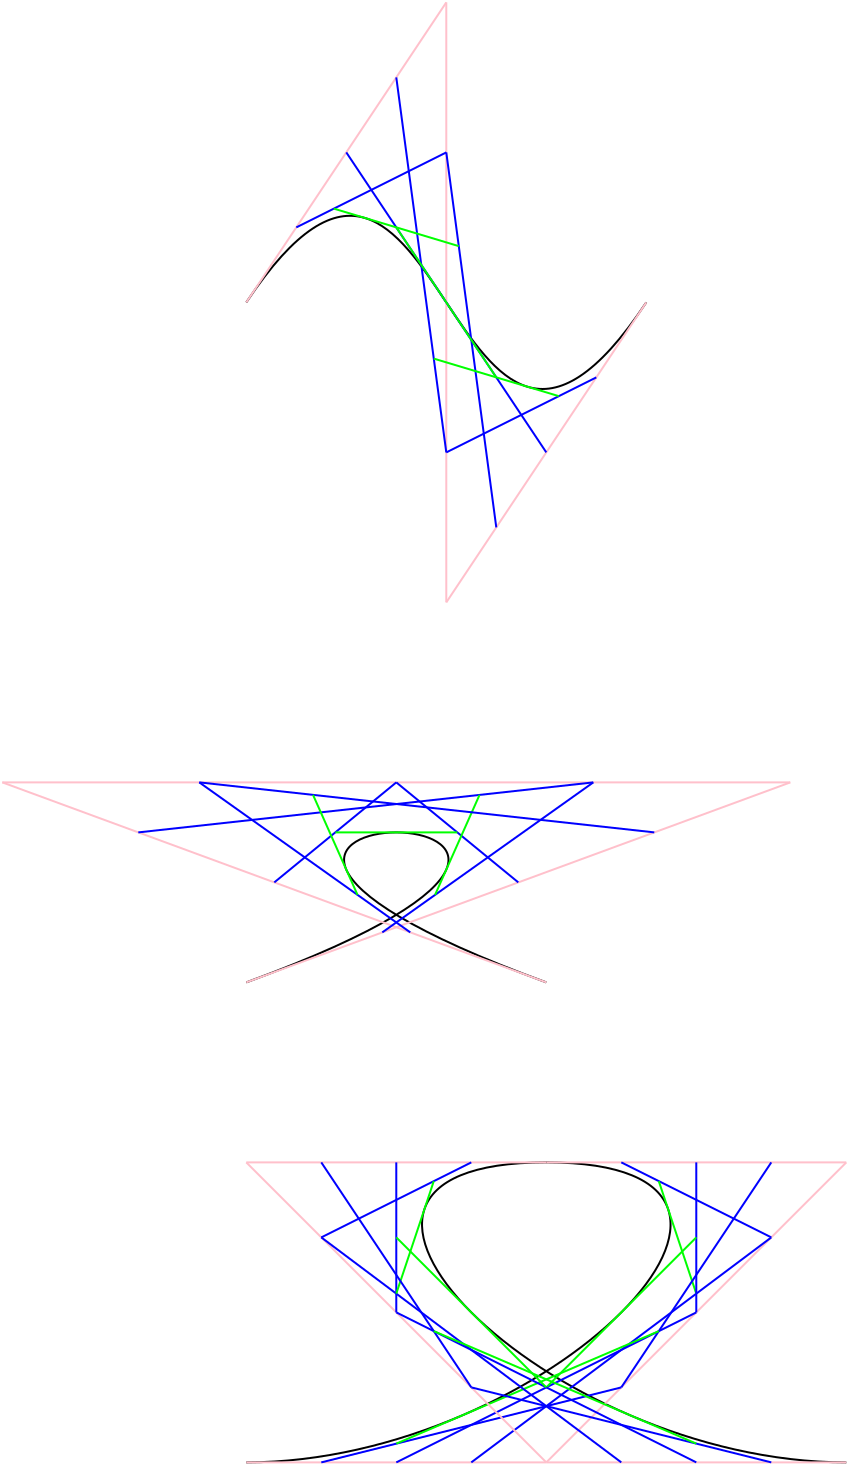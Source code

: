 <?xml version="1.0" encoding="UTF-8"?>
<dia:diagram xmlns:dia="http://www.lysator.liu.se/~alla/dia/">
  <dia:layer name="Фон" visible="true" active="true">
    <dia:object type="Standard - BezierLine" version="0" id="O0">
      <dia:attribute name="obj_pos">
        <dia:point val="30,24"/>
      </dia:attribute>
      <dia:attribute name="obj_bb">
        <dia:rectangle val="14.936,16.45;30.064,24.064"/>
      </dia:attribute>
      <dia:attribute name="bez_points">
        <dia:point val="30,24"/>
        <dia:point val="2.8,14"/>
        <dia:point val="42.2,14"/>
        <dia:point val="15,24"/>
      </dia:attribute>
      <dia:attribute name="corner_types">
        <dia:enum val="0"/>
        <dia:enum val="0"/>
      </dia:attribute>
    </dia:object>
    <dia:object type="Standard - BezierLine" version="0" id="O1">
      <dia:attribute name="obj_pos">
        <dia:point val="15,-10"/>
      </dia:attribute>
      <dia:attribute name="obj_bb">
        <dia:rectangle val="14.931,-14.38;35.069,-5.62"/>
      </dia:attribute>
      <dia:attribute name="bez_points">
        <dia:point val="15,-10"/>
        <dia:point val="25,-25"/>
        <dia:point val="25,5"/>
        <dia:point val="35,-10"/>
      </dia:attribute>
      <dia:attribute name="corner_types">
        <dia:enum val="0"/>
        <dia:enum val="0"/>
      </dia:attribute>
    </dia:object>
    <dia:object type="Standard - Line" version="0" id="O2">
      <dia:attribute name="obj_pos">
        <dia:point val="25,-25"/>
      </dia:attribute>
      <dia:attribute name="obj_bb">
        <dia:rectangle val="14.931,-25.069;25.069,-9.931"/>
      </dia:attribute>
      <dia:attribute name="conn_endpoints">
        <dia:point val="25,-25"/>
        <dia:point val="15,-10"/>
      </dia:attribute>
      <dia:attribute name="numcp">
        <dia:int val="3"/>
      </dia:attribute>
      <dia:attribute name="line_color">
        <dia:color val="#ffc0cb"/>
      </dia:attribute>
    </dia:object>
    <dia:object type="Standard - Line" version="0" id="O3">
      <dia:attribute name="obj_pos">
        <dia:point val="25,5"/>
      </dia:attribute>
      <dia:attribute name="obj_bb">
        <dia:rectangle val="24.931,-10.069;35.069,5.069"/>
      </dia:attribute>
      <dia:attribute name="conn_endpoints">
        <dia:point val="25,5"/>
        <dia:point val="35,-10"/>
      </dia:attribute>
      <dia:attribute name="numcp">
        <dia:int val="3"/>
      </dia:attribute>
      <dia:attribute name="line_color">
        <dia:color val="#ffc0cb"/>
      </dia:attribute>
    </dia:object>
    <dia:object type="Standard - Line" version="0" id="O4">
      <dia:attribute name="obj_pos">
        <dia:point val="25,-25"/>
      </dia:attribute>
      <dia:attribute name="obj_bb">
        <dia:rectangle val="24.95,-25.05;25.05,5.05"/>
      </dia:attribute>
      <dia:attribute name="conn_endpoints">
        <dia:point val="25,-25"/>
        <dia:point val="25,5"/>
      </dia:attribute>
      <dia:attribute name="numcp">
        <dia:int val="3"/>
      </dia:attribute>
      <dia:attribute name="line_color">
        <dia:color val="#ffc0cb"/>
      </dia:attribute>
    </dia:object>
    <dia:object type="Standard - BezierLine" version="0" id="O5">
      <dia:attribute name="obj_pos">
        <dia:point val="45,48"/>
      </dia:attribute>
      <dia:attribute name="obj_bb">
        <dia:rectangle val="14.95,32.95;45.05,48.05"/>
      </dia:attribute>
      <dia:attribute name="bez_points">
        <dia:point val="45,48"/>
        <dia:point val="30,48"/>
        <dia:point val="15,33"/>
        <dia:point val="30,33"/>
        <dia:point val="45,33"/>
        <dia:point val="30,48"/>
        <dia:point val="15,48"/>
      </dia:attribute>
      <dia:attribute name="corner_types">
        <dia:enum val="0"/>
        <dia:enum val="0"/>
        <dia:enum val="0"/>
      </dia:attribute>
    </dia:object>
    <dia:object type="Standard - Line" version="0" id="O6">
      <dia:attribute name="obj_pos">
        <dia:point val="42.2,14"/>
      </dia:attribute>
      <dia:attribute name="obj_bb">
        <dia:rectangle val="14.936,13.936;42.264,24.064"/>
      </dia:attribute>
      <dia:attribute name="conn_endpoints">
        <dia:point val="42.2,14"/>
        <dia:point val="15,24"/>
      </dia:attribute>
      <dia:attribute name="numcp">
        <dia:int val="3"/>
      </dia:attribute>
      <dia:attribute name="line_color">
        <dia:color val="#ffc0cb"/>
      </dia:attribute>
    </dia:object>
    <dia:object type="Standard - Line" version="0" id="O7">
      <dia:attribute name="obj_pos">
        <dia:point val="2.8,14"/>
      </dia:attribute>
      <dia:attribute name="obj_bb">
        <dia:rectangle val="2.736,13.936;30.064,24.064"/>
      </dia:attribute>
      <dia:attribute name="conn_endpoints">
        <dia:point val="2.8,14"/>
        <dia:point val="30,24"/>
      </dia:attribute>
      <dia:attribute name="numcp">
        <dia:int val="3"/>
      </dia:attribute>
      <dia:attribute name="line_color">
        <dia:color val="#ffc0cb"/>
      </dia:attribute>
    </dia:object>
    <dia:object type="Standard - Line" version="0" id="O8">
      <dia:attribute name="obj_pos">
        <dia:point val="2.8,14"/>
      </dia:attribute>
      <dia:attribute name="obj_bb">
        <dia:rectangle val="2.75,13.95;42.25,14.05"/>
      </dia:attribute>
      <dia:attribute name="conn_endpoints">
        <dia:point val="2.8,14"/>
        <dia:point val="42.2,14"/>
      </dia:attribute>
      <dia:attribute name="numcp">
        <dia:int val="3"/>
      </dia:attribute>
      <dia:attribute name="line_color">
        <dia:color val="#ffc0cb"/>
      </dia:attribute>
    </dia:object>
    <dia:object type="Standard - Line" version="0" id="O9">
      <dia:attribute name="obj_pos">
        <dia:point val="16.4,19"/>
      </dia:attribute>
      <dia:attribute name="obj_bb">
        <dia:rectangle val="16.33,13.93;22.57,19.07"/>
      </dia:attribute>
      <dia:attribute name="conn_endpoints">
        <dia:point val="16.4,19"/>
        <dia:point val="22.5,14"/>
      </dia:attribute>
      <dia:attribute name="numcp">
        <dia:int val="1"/>
      </dia:attribute>
      <dia:attribute name="line_color">
        <dia:color val="#0000ff"/>
      </dia:attribute>
    </dia:object>
    <dia:object type="Standard - Line" version="0" id="O10">
      <dia:attribute name="obj_pos">
        <dia:point val="28.6,19"/>
      </dia:attribute>
      <dia:attribute name="obj_bb">
        <dia:rectangle val="22.43,13.93;28.67,19.07"/>
      </dia:attribute>
      <dia:attribute name="conn_endpoints">
        <dia:point val="28.6,19"/>
        <dia:point val="22.5,14"/>
      </dia:attribute>
      <dia:attribute name="numcp">
        <dia:int val="1"/>
      </dia:attribute>
      <dia:attribute name="line_color">
        <dia:color val="#0000ff"/>
      </dia:attribute>
      <dia:connections>
        <dia:connection handle="1" to="O8" connection="1"/>
      </dia:connections>
    </dia:object>
    <dia:object type="Standard - Line" version="0" id="O11">
      <dia:attribute name="obj_pos">
        <dia:point val="19.45,16.5"/>
      </dia:attribute>
      <dia:attribute name="obj_bb">
        <dia:rectangle val="19.4,16.45;25.6,16.55"/>
      </dia:attribute>
      <dia:attribute name="conn_endpoints">
        <dia:point val="19.45,16.5"/>
        <dia:point val="25.55,16.5"/>
      </dia:attribute>
      <dia:attribute name="numcp">
        <dia:int val="1"/>
      </dia:attribute>
      <dia:attribute name="line_color">
        <dia:color val="#00ff00"/>
      </dia:attribute>
      <dia:connections>
        <dia:connection handle="0" to="O9" connection="0"/>
        <dia:connection handle="1" to="O10" connection="0"/>
      </dia:connections>
    </dia:object>
    <dia:object type="Standard - Line" version="0" id="O12">
      <dia:attribute name="obj_pos">
        <dia:point val="9.6,16.5"/>
      </dia:attribute>
      <dia:attribute name="obj_bb">
        <dia:rectangle val="9.545,13.945;32.405,16.555"/>
      </dia:attribute>
      <dia:attribute name="conn_endpoints">
        <dia:point val="9.6,16.5"/>
        <dia:point val="32.35,14"/>
      </dia:attribute>
      <dia:attribute name="numcp">
        <dia:int val="3"/>
      </dia:attribute>
      <dia:attribute name="line_color">
        <dia:color val="#0000ff"/>
      </dia:attribute>
      <dia:connections>
        <dia:connection handle="0" to="O7" connection="0"/>
        <dia:connection handle="1" to="O8" connection="2"/>
      </dia:connections>
    </dia:object>
    <dia:object type="Standard - Line" version="0" id="O13">
      <dia:attribute name="obj_pos">
        <dia:point val="21.8,21.5"/>
      </dia:attribute>
      <dia:attribute name="obj_bb">
        <dia:rectangle val="21.73,13.93;32.42,21.57"/>
      </dia:attribute>
      <dia:attribute name="conn_endpoints">
        <dia:point val="21.8,21.5"/>
        <dia:point val="32.35,14"/>
      </dia:attribute>
      <dia:attribute name="numcp">
        <dia:int val="3"/>
      </dia:attribute>
      <dia:attribute name="line_color">
        <dia:color val="#0000ff"/>
      </dia:attribute>
      <dia:connections>
        <dia:connection handle="0" to="O6" connection="2"/>
        <dia:connection handle="1" to="O8" connection="2"/>
      </dia:connections>
    </dia:object>
    <dia:object type="Standard - Line" version="0" id="O14">
      <dia:attribute name="obj_pos">
        <dia:point val="24.438,19.625"/>
      </dia:attribute>
      <dia:attribute name="obj_bb">
        <dia:rectangle val="24.372,14.559;26.729,19.691"/>
      </dia:attribute>
      <dia:attribute name="conn_endpoints">
        <dia:point val="24.438,19.625"/>
        <dia:point val="26.663,14.625"/>
      </dia:attribute>
      <dia:attribute name="numcp">
        <dia:int val="1"/>
      </dia:attribute>
      <dia:attribute name="line_color">
        <dia:color val="#00ff00"/>
      </dia:attribute>
      <dia:connections>
        <dia:connection handle="0" to="O13" connection="0"/>
        <dia:connection handle="1" to="O12" connection="2"/>
      </dia:connections>
    </dia:object>
    <dia:object type="Standard - Line" version="0" id="O15">
      <dia:attribute name="obj_pos">
        <dia:point val="12.65,14"/>
      </dia:attribute>
      <dia:attribute name="obj_bb">
        <dia:rectangle val="12.58,13.93;23.27,21.57"/>
      </dia:attribute>
      <dia:attribute name="conn_endpoints">
        <dia:point val="12.65,14"/>
        <dia:point val="23.2,21.5"/>
      </dia:attribute>
      <dia:attribute name="numcp">
        <dia:int val="3"/>
      </dia:attribute>
      <dia:attribute name="line_color">
        <dia:color val="#0000ff"/>
      </dia:attribute>
      <dia:connections>
        <dia:connection handle="0" to="O8" connection="0"/>
        <dia:connection handle="1" to="O7" connection="2"/>
      </dia:connections>
    </dia:object>
    <dia:object type="Standard - Line" version="0" id="O16">
      <dia:attribute name="obj_pos">
        <dia:point val="12.65,14"/>
      </dia:attribute>
      <dia:attribute name="obj_bb">
        <dia:rectangle val="12.595,13.945;35.455,16.555"/>
      </dia:attribute>
      <dia:attribute name="conn_endpoints">
        <dia:point val="12.65,14"/>
        <dia:point val="35.4,16.5"/>
      </dia:attribute>
      <dia:attribute name="numcp">
        <dia:int val="3"/>
      </dia:attribute>
      <dia:attribute name="line_color">
        <dia:color val="#0000ff"/>
      </dia:attribute>
      <dia:connections>
        <dia:connection handle="0" to="O8" connection="0"/>
        <dia:connection handle="1" to="O6" connection="0"/>
      </dia:connections>
    </dia:object>
    <dia:object type="Standard - Line" version="0" id="O17">
      <dia:attribute name="obj_pos">
        <dia:point val="20.562,19.625"/>
      </dia:attribute>
      <dia:attribute name="obj_bb">
        <dia:rectangle val="18.271,14.559;20.628,19.691"/>
      </dia:attribute>
      <dia:attribute name="conn_endpoints">
        <dia:point val="20.562,19.625"/>
        <dia:point val="18.337,14.625"/>
      </dia:attribute>
      <dia:attribute name="numcp">
        <dia:int val="1"/>
      </dia:attribute>
      <dia:attribute name="line_color">
        <dia:color val="#00ff00"/>
      </dia:attribute>
      <dia:connections>
        <dia:connection handle="0" to="O15" connection="2"/>
        <dia:connection handle="1" to="O16" connection="0"/>
      </dia:connections>
    </dia:object>
    <dia:object type="Standard - Line" version="0" id="O18">
      <dia:attribute name="obj_pos">
        <dia:point val="30,48"/>
      </dia:attribute>
      <dia:attribute name="obj_bb">
        <dia:rectangle val="14.95,47.95;30.05,48.05"/>
      </dia:attribute>
      <dia:attribute name="conn_endpoints">
        <dia:point val="30,48"/>
        <dia:point val="15,48"/>
      </dia:attribute>
      <dia:attribute name="numcp">
        <dia:int val="3"/>
      </dia:attribute>
      <dia:attribute name="line_color">
        <dia:color val="#ffc0cb"/>
      </dia:attribute>
    </dia:object>
    <dia:object type="Standard - Line" version="0" id="O19">
      <dia:attribute name="obj_pos">
        <dia:point val="45,33"/>
      </dia:attribute>
      <dia:attribute name="obj_bb">
        <dia:rectangle val="29.95,32.95;45.05,33.05"/>
      </dia:attribute>
      <dia:attribute name="conn_endpoints">
        <dia:point val="45,33"/>
        <dia:point val="30,33"/>
      </dia:attribute>
      <dia:attribute name="numcp">
        <dia:int val="3"/>
      </dia:attribute>
      <dia:attribute name="line_color">
        <dia:color val="#ffc0cb"/>
      </dia:attribute>
    </dia:object>
    <dia:object type="Standard - Line" version="0" id="O20">
      <dia:attribute name="obj_pos">
        <dia:point val="30,48"/>
      </dia:attribute>
      <dia:attribute name="obj_bb">
        <dia:rectangle val="29.929,32.929;45.071,48.071"/>
      </dia:attribute>
      <dia:attribute name="conn_endpoints">
        <dia:point val="30,48"/>
        <dia:point val="45,33"/>
      </dia:attribute>
      <dia:attribute name="numcp">
        <dia:int val="3"/>
      </dia:attribute>
      <dia:attribute name="line_color">
        <dia:color val="#ffc0cb"/>
      </dia:attribute>
    </dia:object>
    <dia:object type="Standard - Line" version="0" id="O21">
      <dia:attribute name="obj_pos">
        <dia:point val="33.75,33"/>
      </dia:attribute>
      <dia:attribute name="obj_bb">
        <dia:rectangle val="33.683,32.933;41.317,36.817"/>
      </dia:attribute>
      <dia:attribute name="conn_endpoints">
        <dia:point val="33.75,33"/>
        <dia:point val="41.25,36.75"/>
      </dia:attribute>
      <dia:attribute name="numcp">
        <dia:int val="3"/>
      </dia:attribute>
      <dia:attribute name="line_color">
        <dia:color val="#0000ff"/>
      </dia:attribute>
      <dia:connections>
        <dia:connection handle="0" to="O19" connection="2"/>
        <dia:connection handle="1" to="O20" connection="2"/>
      </dia:connections>
    </dia:object>
    <dia:object type="Standard - Line" version="0" id="O22">
      <dia:attribute name="obj_pos">
        <dia:point val="26.25,48"/>
      </dia:attribute>
      <dia:attribute name="obj_bb">
        <dia:rectangle val="26.18,36.68;41.32,48.07"/>
      </dia:attribute>
      <dia:attribute name="conn_endpoints">
        <dia:point val="26.25,48"/>
        <dia:point val="41.25,36.75"/>
      </dia:attribute>
      <dia:attribute name="numcp">
        <dia:int val="3"/>
      </dia:attribute>
      <dia:attribute name="line_color">
        <dia:color val="#0000ff"/>
      </dia:attribute>
      <dia:connections>
        <dia:connection handle="0" to="O18" connection="0"/>
        <dia:connection handle="1" to="O20" connection="2"/>
      </dia:connections>
    </dia:object>
    <dia:object type="Standard - Line" version="0" id="O23">
      <dia:attribute name="obj_pos">
        <dia:point val="35.625,33.938"/>
      </dia:attribute>
      <dia:attribute name="obj_bb">
        <dia:rectangle val="35.562,33.874;37.563,39.626"/>
      </dia:attribute>
      <dia:attribute name="conn_endpoints">
        <dia:point val="35.625,33.938"/>
        <dia:point val="37.5,39.562"/>
      </dia:attribute>
      <dia:attribute name="numcp">
        <dia:int val="1"/>
      </dia:attribute>
      <dia:attribute name="line_color">
        <dia:color val="#00ff00"/>
      </dia:attribute>
      <dia:connections>
        <dia:connection handle="0" to="O21" connection="0"/>
        <dia:connection handle="1" to="O22" connection="2"/>
      </dia:connections>
    </dia:object>
    <dia:object type="Standard - Line" version="0" id="O24">
      <dia:attribute name="obj_pos">
        <dia:point val="37.5,33"/>
      </dia:attribute>
      <dia:attribute name="obj_bb">
        <dia:rectangle val="37.45,32.95;37.55,40.55"/>
      </dia:attribute>
      <dia:attribute name="conn_endpoints">
        <dia:point val="37.5,33"/>
        <dia:point val="37.5,40.5"/>
      </dia:attribute>
      <dia:attribute name="numcp">
        <dia:int val="3"/>
      </dia:attribute>
      <dia:attribute name="line_color">
        <dia:color val="#0000ff"/>
      </dia:attribute>
      <dia:connections>
        <dia:connection handle="0" to="O19" connection="1"/>
        <dia:connection handle="1" to="O20" connection="1"/>
      </dia:connections>
    </dia:object>
    <dia:object type="Standard - Line" version="0" id="O25">
      <dia:attribute name="obj_pos">
        <dia:point val="37.5,40.5"/>
      </dia:attribute>
      <dia:attribute name="obj_bb">
        <dia:rectangle val="22.433,40.433;37.567,48.067"/>
      </dia:attribute>
      <dia:attribute name="conn_endpoints">
        <dia:point val="37.5,40.5"/>
        <dia:point val="22.5,48"/>
      </dia:attribute>
      <dia:attribute name="numcp">
        <dia:int val="3"/>
      </dia:attribute>
      <dia:attribute name="line_color">
        <dia:color val="#0000ff"/>
      </dia:attribute>
      <dia:connections>
        <dia:connection handle="0" to="O20" connection="1"/>
        <dia:connection handle="1" to="O18" connection="1"/>
      </dia:connections>
    </dia:object>
    <dia:object type="Standard - Line" version="0" id="O26">
      <dia:attribute name="obj_pos">
        <dia:point val="37.5,36.75"/>
      </dia:attribute>
      <dia:attribute name="obj_bb">
        <dia:rectangle val="29.929,36.679;37.571,44.321"/>
      </dia:attribute>
      <dia:attribute name="conn_endpoints">
        <dia:point val="37.5,36.75"/>
        <dia:point val="30,44.25"/>
      </dia:attribute>
      <dia:attribute name="numcp">
        <dia:int val="1"/>
      </dia:attribute>
      <dia:attribute name="line_color">
        <dia:color val="#00ff00"/>
      </dia:attribute>
      <dia:connections>
        <dia:connection handle="0" to="O24" connection="1"/>
        <dia:connection handle="1" to="O25" connection="1"/>
      </dia:connections>
    </dia:object>
    <dia:object type="Standard - Line" version="0" id="O27">
      <dia:attribute name="obj_pos">
        <dia:point val="41.25,33"/>
      </dia:attribute>
      <dia:attribute name="obj_bb">
        <dia:rectangle val="33.681,32.931;41.319,44.319"/>
      </dia:attribute>
      <dia:attribute name="conn_endpoints">
        <dia:point val="41.25,33"/>
        <dia:point val="33.75,44.25"/>
      </dia:attribute>
      <dia:attribute name="numcp">
        <dia:int val="3"/>
      </dia:attribute>
      <dia:attribute name="line_color">
        <dia:color val="#0000ff"/>
      </dia:attribute>
      <dia:connections>
        <dia:connection handle="0" to="O19" connection="0"/>
        <dia:connection handle="1" to="O20" connection="0"/>
      </dia:connections>
    </dia:object>
    <dia:object type="Standard - Line" version="0" id="O28">
      <dia:attribute name="obj_pos">
        <dia:point val="33.75,44.25"/>
      </dia:attribute>
      <dia:attribute name="obj_bb">
        <dia:rectangle val="18.689,44.189;33.811,48.061"/>
      </dia:attribute>
      <dia:attribute name="conn_endpoints">
        <dia:point val="33.75,44.25"/>
        <dia:point val="18.75,48"/>
      </dia:attribute>
      <dia:attribute name="numcp">
        <dia:int val="3"/>
      </dia:attribute>
      <dia:attribute name="line_color">
        <dia:color val="#0000ff"/>
      </dia:attribute>
      <dia:connections>
        <dia:connection handle="0" to="O20" connection="0"/>
        <dia:connection handle="1" to="O18" connection="2"/>
      </dia:connections>
    </dia:object>
    <dia:object type="Standard - Line" version="0" id="O29">
      <dia:attribute name="obj_pos">
        <dia:point val="22.5,47.062"/>
      </dia:attribute>
      <dia:attribute name="obj_bb">
        <dia:rectangle val="22.434,41.372;35.691,47.128"/>
      </dia:attribute>
      <dia:attribute name="conn_endpoints">
        <dia:point val="22.5,47.062"/>
        <dia:point val="35.625,41.438"/>
      </dia:attribute>
      <dia:attribute name="numcp">
        <dia:int val="1"/>
      </dia:attribute>
      <dia:attribute name="line_color">
        <dia:color val="#00ff00"/>
      </dia:attribute>
      <dia:connections>
        <dia:connection handle="0" to="O28" connection="2"/>
        <dia:connection handle="1" to="O27" connection="2"/>
      </dia:connections>
    </dia:object>
    <dia:object type="Standard - Line" version="0" id="O30">
      <dia:attribute name="obj_pos">
        <dia:point val="30,33"/>
      </dia:attribute>
      <dia:attribute name="obj_bb">
        <dia:rectangle val="14.95,32.95;30.05,33.05"/>
      </dia:attribute>
      <dia:attribute name="conn_endpoints">
        <dia:point val="30,33"/>
        <dia:point val="15,33"/>
      </dia:attribute>
      <dia:attribute name="numcp">
        <dia:int val="3"/>
      </dia:attribute>
      <dia:attribute name="line_color">
        <dia:color val="#ffc0cb"/>
      </dia:attribute>
    </dia:object>
    <dia:object type="Standard - Line" version="0" id="O31">
      <dia:attribute name="obj_pos">
        <dia:point val="30,48"/>
      </dia:attribute>
      <dia:attribute name="obj_bb">
        <dia:rectangle val="14.929,32.929;30.071,48.071"/>
      </dia:attribute>
      <dia:attribute name="conn_endpoints">
        <dia:point val="30,48"/>
        <dia:point val="15,33"/>
      </dia:attribute>
      <dia:attribute name="numcp">
        <dia:int val="3"/>
      </dia:attribute>
      <dia:attribute name="line_color">
        <dia:color val="#ffc0cb"/>
      </dia:attribute>
    </dia:object>
    <dia:object type="Standard - Line" version="0" id="O32">
      <dia:attribute name="obj_pos">
        <dia:point val="45,48"/>
      </dia:attribute>
      <dia:attribute name="obj_bb">
        <dia:rectangle val="29.95,47.95;45.05,48.05"/>
      </dia:attribute>
      <dia:attribute name="conn_endpoints">
        <dia:point val="45,48"/>
        <dia:point val="30,48"/>
      </dia:attribute>
      <dia:attribute name="numcp">
        <dia:int val="3"/>
      </dia:attribute>
      <dia:attribute name="line_color">
        <dia:color val="#ffc0cb"/>
      </dia:attribute>
    </dia:object>
    <dia:object type="Standard - Line" version="0" id="O33">
      <dia:attribute name="obj_pos">
        <dia:point val="26.25,33"/>
      </dia:attribute>
      <dia:attribute name="obj_bb">
        <dia:rectangle val="18.683,32.933;26.317,36.817"/>
      </dia:attribute>
      <dia:attribute name="conn_endpoints">
        <dia:point val="26.25,33"/>
        <dia:point val="18.75,36.75"/>
      </dia:attribute>
      <dia:attribute name="numcp">
        <dia:int val="3"/>
      </dia:attribute>
      <dia:attribute name="line_color">
        <dia:color val="#0000ff"/>
      </dia:attribute>
      <dia:connections>
        <dia:connection handle="0" to="O30" connection="0"/>
        <dia:connection handle="1" to="O31" connection="2"/>
      </dia:connections>
    </dia:object>
    <dia:object type="Standard - Line" version="0" id="O34">
      <dia:attribute name="obj_pos">
        <dia:point val="18.75,36.75"/>
      </dia:attribute>
      <dia:attribute name="obj_bb">
        <dia:rectangle val="18.68,36.68;33.82,48.07"/>
      </dia:attribute>
      <dia:attribute name="conn_endpoints">
        <dia:point val="18.75,36.75"/>
        <dia:point val="33.75,48"/>
      </dia:attribute>
      <dia:attribute name="numcp">
        <dia:int val="3"/>
      </dia:attribute>
      <dia:attribute name="line_color">
        <dia:color val="#0000ff"/>
      </dia:attribute>
      <dia:connections>
        <dia:connection handle="0" to="O31" connection="2"/>
        <dia:connection handle="1" to="O32" connection="2"/>
      </dia:connections>
    </dia:object>
    <dia:object type="Standard - Line" version="0" id="O35">
      <dia:attribute name="obj_pos">
        <dia:point val="22.5,33"/>
      </dia:attribute>
      <dia:attribute name="obj_bb">
        <dia:rectangle val="22.45,32.95;22.55,40.55"/>
      </dia:attribute>
      <dia:attribute name="conn_endpoints">
        <dia:point val="22.5,33"/>
        <dia:point val="22.5,40.5"/>
      </dia:attribute>
      <dia:attribute name="numcp">
        <dia:int val="3"/>
      </dia:attribute>
      <dia:attribute name="line_color">
        <dia:color val="#0000ff"/>
      </dia:attribute>
      <dia:connections>
        <dia:connection handle="0" to="O30" connection="1"/>
        <dia:connection handle="1" to="O31" connection="1"/>
      </dia:connections>
    </dia:object>
    <dia:object type="Standard - Line" version="0" id="O36">
      <dia:attribute name="obj_pos">
        <dia:point val="24.375,33.938"/>
      </dia:attribute>
      <dia:attribute name="obj_bb">
        <dia:rectangle val="22.437,33.874;24.438,39.626"/>
      </dia:attribute>
      <dia:attribute name="conn_endpoints">
        <dia:point val="24.375,33.938"/>
        <dia:point val="22.5,39.562"/>
      </dia:attribute>
      <dia:attribute name="numcp">
        <dia:int val="1"/>
      </dia:attribute>
      <dia:attribute name="line_color">
        <dia:color val="#00ff00"/>
      </dia:attribute>
      <dia:connections>
        <dia:connection handle="0" to="O33" connection="0"/>
        <dia:connection handle="1" to="O34" connection="0"/>
      </dia:connections>
    </dia:object>
    <dia:object type="Standard - Line" version="0" id="O37">
      <dia:attribute name="obj_pos">
        <dia:point val="22.5,40.5"/>
      </dia:attribute>
      <dia:attribute name="obj_bb">
        <dia:rectangle val="22.433,40.433;37.567,48.067"/>
      </dia:attribute>
      <dia:attribute name="conn_endpoints">
        <dia:point val="22.5,40.5"/>
        <dia:point val="37.5,48"/>
      </dia:attribute>
      <dia:attribute name="numcp">
        <dia:int val="3"/>
      </dia:attribute>
      <dia:attribute name="line_color">
        <dia:color val="#0000ff"/>
      </dia:attribute>
      <dia:connections>
        <dia:connection handle="0" to="O31" connection="1"/>
        <dia:connection handle="1" to="O32" connection="1"/>
      </dia:connections>
    </dia:object>
    <dia:object type="Standard - Line" version="0" id="O38">
      <dia:attribute name="obj_pos">
        <dia:point val="22.5,36.75"/>
      </dia:attribute>
      <dia:attribute name="obj_bb">
        <dia:rectangle val="22.429,36.679;30.071,44.321"/>
      </dia:attribute>
      <dia:attribute name="conn_endpoints">
        <dia:point val="22.5,36.75"/>
        <dia:point val="30,44.25"/>
      </dia:attribute>
      <dia:attribute name="numcp">
        <dia:int val="1"/>
      </dia:attribute>
      <dia:attribute name="line_color">
        <dia:color val="#00ff00"/>
      </dia:attribute>
      <dia:connections>
        <dia:connection handle="0" to="O35" connection="1"/>
        <dia:connection handle="1" to="O25" connection="1"/>
      </dia:connections>
    </dia:object>
    <dia:object type="Standard - Line" version="0" id="O39">
      <dia:attribute name="obj_pos">
        <dia:point val="18.75,33"/>
      </dia:attribute>
      <dia:attribute name="obj_bb">
        <dia:rectangle val="18.681,32.931;26.319,44.319"/>
      </dia:attribute>
      <dia:attribute name="conn_endpoints">
        <dia:point val="18.75,33"/>
        <dia:point val="26.25,44.25"/>
      </dia:attribute>
      <dia:attribute name="numcp">
        <dia:int val="3"/>
      </dia:attribute>
      <dia:attribute name="line_color">
        <dia:color val="#0000ff"/>
      </dia:attribute>
      <dia:connections>
        <dia:connection handle="0" to="O30" connection="2"/>
        <dia:connection handle="1" to="O31" connection="0"/>
      </dia:connections>
    </dia:object>
    <dia:object type="Standard - Line" version="0" id="O40">
      <dia:attribute name="obj_pos">
        <dia:point val="26.25,44.25"/>
      </dia:attribute>
      <dia:attribute name="obj_bb">
        <dia:rectangle val="26.189,44.189;41.311,48.061"/>
      </dia:attribute>
      <dia:attribute name="conn_endpoints">
        <dia:point val="26.25,44.25"/>
        <dia:point val="41.25,48"/>
      </dia:attribute>
      <dia:attribute name="numcp">
        <dia:int val="3"/>
      </dia:attribute>
      <dia:attribute name="line_color">
        <dia:color val="#0000ff"/>
      </dia:attribute>
      <dia:connections>
        <dia:connection handle="0" to="O31" connection="0"/>
        <dia:connection handle="1" to="O32" connection="0"/>
      </dia:connections>
    </dia:object>
    <dia:object type="Standard - Line" version="0" id="O41">
      <dia:attribute name="obj_pos">
        <dia:point val="24.375,41.438"/>
      </dia:attribute>
      <dia:attribute name="obj_bb">
        <dia:rectangle val="24.309,41.372;37.566,47.128"/>
      </dia:attribute>
      <dia:attribute name="conn_endpoints">
        <dia:point val="24.375,41.438"/>
        <dia:point val="37.5,47.062"/>
      </dia:attribute>
      <dia:attribute name="numcp">
        <dia:int val="1"/>
      </dia:attribute>
      <dia:attribute name="line_color">
        <dia:color val="#00ff00"/>
      </dia:attribute>
      <dia:connections>
        <dia:connection handle="0" to="O39" connection="2"/>
        <dia:connection handle="1" to="O40" connection="2"/>
      </dia:connections>
    </dia:object>
    <dia:object type="Standard - Line" version="0" id="O42">
      <dia:attribute name="obj_pos">
        <dia:point val="17.5,-13.75"/>
      </dia:attribute>
      <dia:attribute name="obj_bb">
        <dia:rectangle val="17.433,-17.567;25.067,-13.683"/>
      </dia:attribute>
      <dia:attribute name="conn_endpoints">
        <dia:point val="17.5,-13.75"/>
        <dia:point val="25,-17.5"/>
      </dia:attribute>
      <dia:attribute name="numcp">
        <dia:int val="3"/>
      </dia:attribute>
      <dia:attribute name="line_color">
        <dia:color val="#0000ff"/>
      </dia:attribute>
      <dia:connections>
        <dia:connection handle="0" to="O2" connection="2"/>
        <dia:connection handle="1" to="O4" connection="0"/>
      </dia:connections>
    </dia:object>
    <dia:object type="Standard - Line" version="0" id="O43">
      <dia:attribute name="obj_pos">
        <dia:point val="27.5,1.25"/>
      </dia:attribute>
      <dia:attribute name="obj_bb">
        <dia:rectangle val="24.944,-17.556;27.556,1.306"/>
      </dia:attribute>
      <dia:attribute name="conn_endpoints">
        <dia:point val="27.5,1.25"/>
        <dia:point val="25,-17.5"/>
      </dia:attribute>
      <dia:attribute name="numcp">
        <dia:int val="3"/>
      </dia:attribute>
      <dia:attribute name="line_color">
        <dia:color val="#0000ff"/>
      </dia:attribute>
      <dia:connections>
        <dia:connection handle="0" to="O3" connection="0"/>
        <dia:connection handle="1" to="O4" connection="0"/>
      </dia:connections>
    </dia:object>
    <dia:object type="Standard - Line" version="0" id="O44">
      <dia:attribute name="obj_pos">
        <dia:point val="20,-17.5"/>
      </dia:attribute>
      <dia:attribute name="obj_bb">
        <dia:rectangle val="19.931,-17.569;25.069,-9.931"/>
      </dia:attribute>
      <dia:attribute name="conn_endpoints">
        <dia:point val="20,-17.5"/>
        <dia:point val="25,-10"/>
      </dia:attribute>
      <dia:attribute name="numcp">
        <dia:int val="3"/>
      </dia:attribute>
      <dia:attribute name="line_color">
        <dia:color val="#0000ff"/>
      </dia:attribute>
      <dia:connections>
        <dia:connection handle="0" to="O2" connection="1"/>
        <dia:connection handle="1" to="O4" connection="1"/>
      </dia:connections>
    </dia:object>
    <dia:object type="Standard - Line" version="0" id="O45">
      <dia:attribute name="obj_pos">
        <dia:point val="25,-10"/>
      </dia:attribute>
      <dia:attribute name="obj_bb">
        <dia:rectangle val="24.931,-10.069;30.069,-2.431"/>
      </dia:attribute>
      <dia:attribute name="conn_endpoints">
        <dia:point val="25,-10"/>
        <dia:point val="30,-2.5"/>
      </dia:attribute>
      <dia:attribute name="numcp">
        <dia:int val="3"/>
      </dia:attribute>
      <dia:attribute name="line_color">
        <dia:color val="#0000ff"/>
      </dia:attribute>
      <dia:connections>
        <dia:connection handle="0" to="O4" connection="1"/>
        <dia:connection handle="1" to="O3" connection="1"/>
      </dia:connections>
    </dia:object>
    <dia:object type="Standard - Line" version="0" id="O46">
      <dia:attribute name="obj_pos">
        <dia:point val="22.5,-21.25"/>
      </dia:attribute>
      <dia:attribute name="obj_bb">
        <dia:rectangle val="22.444,-21.306;25.056,-2.444"/>
      </dia:attribute>
      <dia:attribute name="conn_endpoints">
        <dia:point val="22.5,-21.25"/>
        <dia:point val="25,-2.5"/>
      </dia:attribute>
      <dia:attribute name="numcp">
        <dia:int val="3"/>
      </dia:attribute>
      <dia:attribute name="line_color">
        <dia:color val="#0000ff"/>
      </dia:attribute>
      <dia:connections>
        <dia:connection handle="0" to="O2" connection="0"/>
        <dia:connection handle="1" to="O4" connection="2"/>
      </dia:connections>
    </dia:object>
    <dia:object type="Standard - Line" version="0" id="O47">
      <dia:attribute name="obj_pos">
        <dia:point val="25,-2.5"/>
      </dia:attribute>
      <dia:attribute name="obj_bb">
        <dia:rectangle val="24.933,-6.317;32.567,-2.433"/>
      </dia:attribute>
      <dia:attribute name="conn_endpoints">
        <dia:point val="25,-2.5"/>
        <dia:point val="32.5,-6.25"/>
      </dia:attribute>
      <dia:attribute name="numcp">
        <dia:int val="3"/>
      </dia:attribute>
      <dia:attribute name="line_color">
        <dia:color val="#0000ff"/>
      </dia:attribute>
      <dia:connections>
        <dia:connection handle="0" to="O4" connection="2"/>
        <dia:connection handle="1" to="O3" connection="2"/>
      </dia:connections>
    </dia:object>
    <dia:object type="Standard - Line" version="0" id="O48">
      <dia:attribute name="obj_pos">
        <dia:point val="19.375,-14.688"/>
      </dia:attribute>
      <dia:attribute name="obj_bb">
        <dia:rectangle val="19.313,-14.75;25.687,-12.75"/>
      </dia:attribute>
      <dia:attribute name="conn_endpoints">
        <dia:point val="19.375,-14.688"/>
        <dia:point val="25.625,-12.812"/>
      </dia:attribute>
      <dia:attribute name="numcp">
        <dia:int val="1"/>
      </dia:attribute>
      <dia:attribute name="line_color">
        <dia:color val="#00ff00"/>
      </dia:attribute>
      <dia:connections>
        <dia:connection handle="0" to="O42" connection="0"/>
        <dia:connection handle="1" to="O43" connection="2"/>
      </dia:connections>
    </dia:object>
    <dia:object type="Standard - Line" version="0" id="O49">
      <dia:attribute name="obj_pos">
        <dia:point val="22.5,-13.75"/>
      </dia:attribute>
      <dia:attribute name="obj_bb">
        <dia:rectangle val="22.431,-13.819;27.569,-6.181"/>
      </dia:attribute>
      <dia:attribute name="conn_endpoints">
        <dia:point val="22.5,-13.75"/>
        <dia:point val="27.5,-6.25"/>
      </dia:attribute>
      <dia:attribute name="numcp">
        <dia:int val="1"/>
      </dia:attribute>
      <dia:attribute name="line_color">
        <dia:color val="#00ff00"/>
      </dia:attribute>
      <dia:connections>
        <dia:connection handle="0" to="O44" connection="1"/>
        <dia:connection handle="1" to="O45" connection="1"/>
      </dia:connections>
    </dia:object>
    <dia:object type="Standard - Line" version="0" id="O50">
      <dia:attribute name="obj_pos">
        <dia:point val="24.375,-7.188"/>
      </dia:attribute>
      <dia:attribute name="obj_bb">
        <dia:rectangle val="24.313,-7.25;30.687,-5.25"/>
      </dia:attribute>
      <dia:attribute name="conn_endpoints">
        <dia:point val="24.375,-7.188"/>
        <dia:point val="30.625,-5.312"/>
      </dia:attribute>
      <dia:attribute name="numcp">
        <dia:int val="1"/>
      </dia:attribute>
      <dia:attribute name="line_color">
        <dia:color val="#00ff00"/>
      </dia:attribute>
      <dia:connections>
        <dia:connection handle="0" to="O46" connection="2"/>
        <dia:connection handle="1" to="O47" connection="2"/>
      </dia:connections>
    </dia:object>
  </dia:layer>
</dia:diagram>
